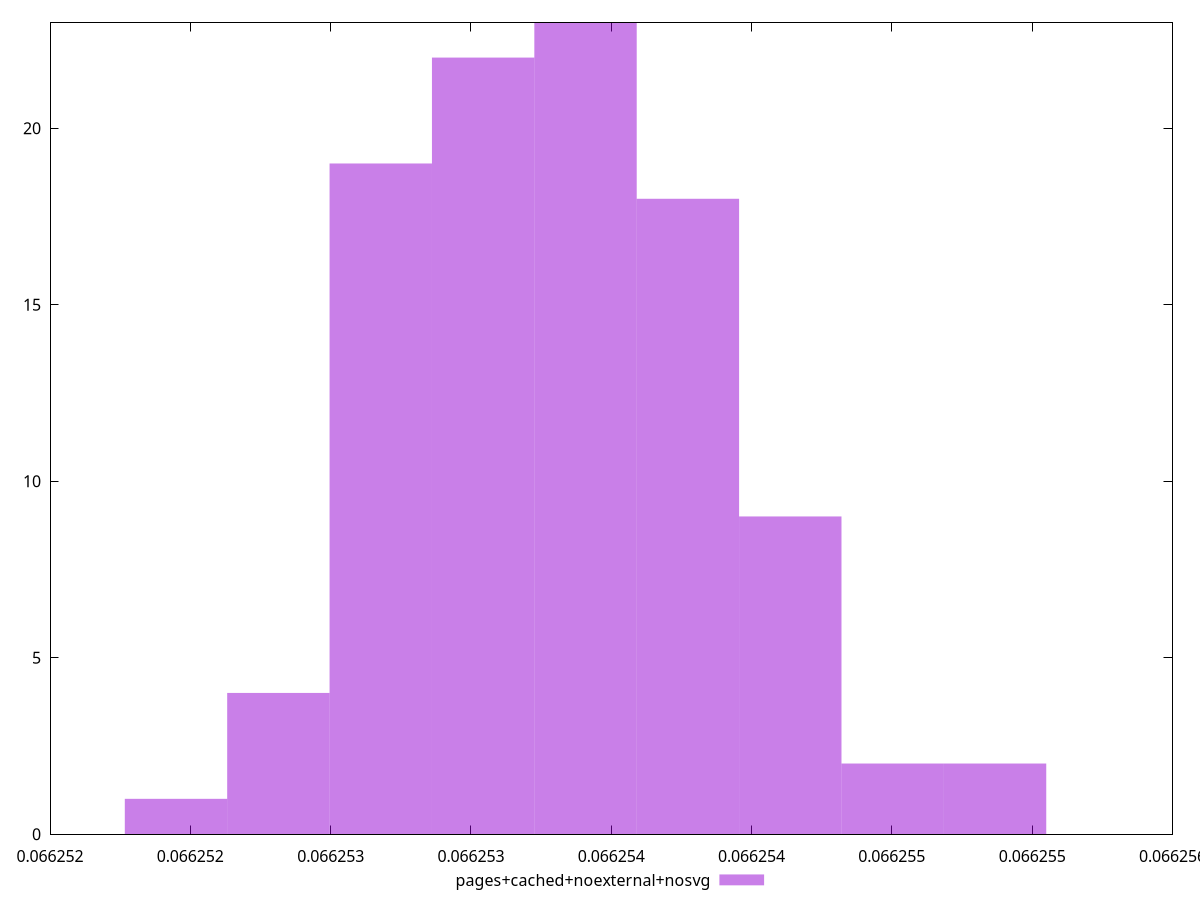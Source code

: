 $_pagesCachedNoexternalNosvg <<EOF
0.06625354348425667 22
0.06625281380762672 4
0.06625390832257165 23
0.06625427316088663 18
0.0662531786459417 19
0.0662546379992016 9
0.06625536767583154 2
0.06625244896931176 1
0.06625500283751658 2
EOF
set key outside below
set terminal pngcairo
set output "report_00004_2020-11-02T20-21-41.718Z/total-byte-weight/pages+cached+noexternal+nosvg//hist.png"
set yrange [0:23]
set boxwidth 3.648383149735771e-7
set style fill transparent solid 0.5 noborder
plot $_pagesCachedNoexternalNosvg title "pages+cached+noexternal+nosvg" with boxes ,